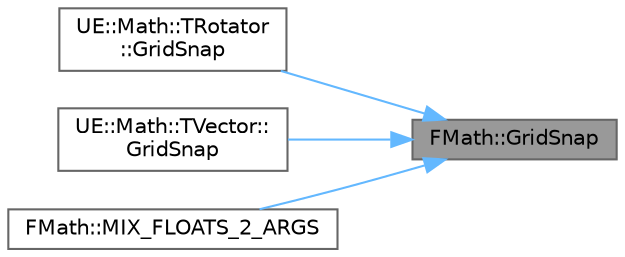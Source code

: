 digraph "FMath::GridSnap"
{
 // INTERACTIVE_SVG=YES
 // LATEX_PDF_SIZE
  bgcolor="transparent";
  edge [fontname=Helvetica,fontsize=10,labelfontname=Helvetica,labelfontsize=10];
  node [fontname=Helvetica,fontsize=10,shape=box,height=0.2,width=0.4];
  rankdir="RL";
  Node1 [id="Node000001",label="FMath::GridSnap",height=0.2,width=0.4,color="gray40", fillcolor="grey60", style="filled", fontcolor="black",tooltip="Snaps a value to the nearest grid multiple."];
  Node1 -> Node2 [id="edge1_Node000001_Node000002",dir="back",color="steelblue1",style="solid",tooltip=" "];
  Node2 [id="Node000002",label="UE::Math::TRotator\l::GridSnap",height=0.2,width=0.4,color="grey40", fillcolor="white", style="filled",URL="$d8/dd7/structUE_1_1Math_1_1TRotator.html#a354b83e0db71f93375f4412227218328",tooltip="Get the rotation, snapped to specified degree segments."];
  Node1 -> Node3 [id="edge2_Node000001_Node000003",dir="back",color="steelblue1",style="solid",tooltip=" "];
  Node3 [id="Node000003",label="UE::Math::TVector::\lGridSnap",height=0.2,width=0.4,color="grey40", fillcolor="white", style="filled",URL="$de/d77/structUE_1_1Math_1_1TVector.html#aef1b6f2282415f2c94a66d76bf65413e",tooltip="Gets a copy of this vector snapped to a grid."];
  Node1 -> Node4 [id="edge3_Node000001_Node000004",dir="back",color="steelblue1",style="solid",tooltip=" "];
  Node4 [id="Node000004",label="FMath::MIX_FLOATS_2_ARGS",height=0.2,width=0.4,color="grey40", fillcolor="white", style="filled",URL="$dc/d20/structFMath.html#ad60088c6e1fde3e96e3ff49fec85a4c6",tooltip="Allow mixing float/double arguments, promoting to highest precision type."];
}
